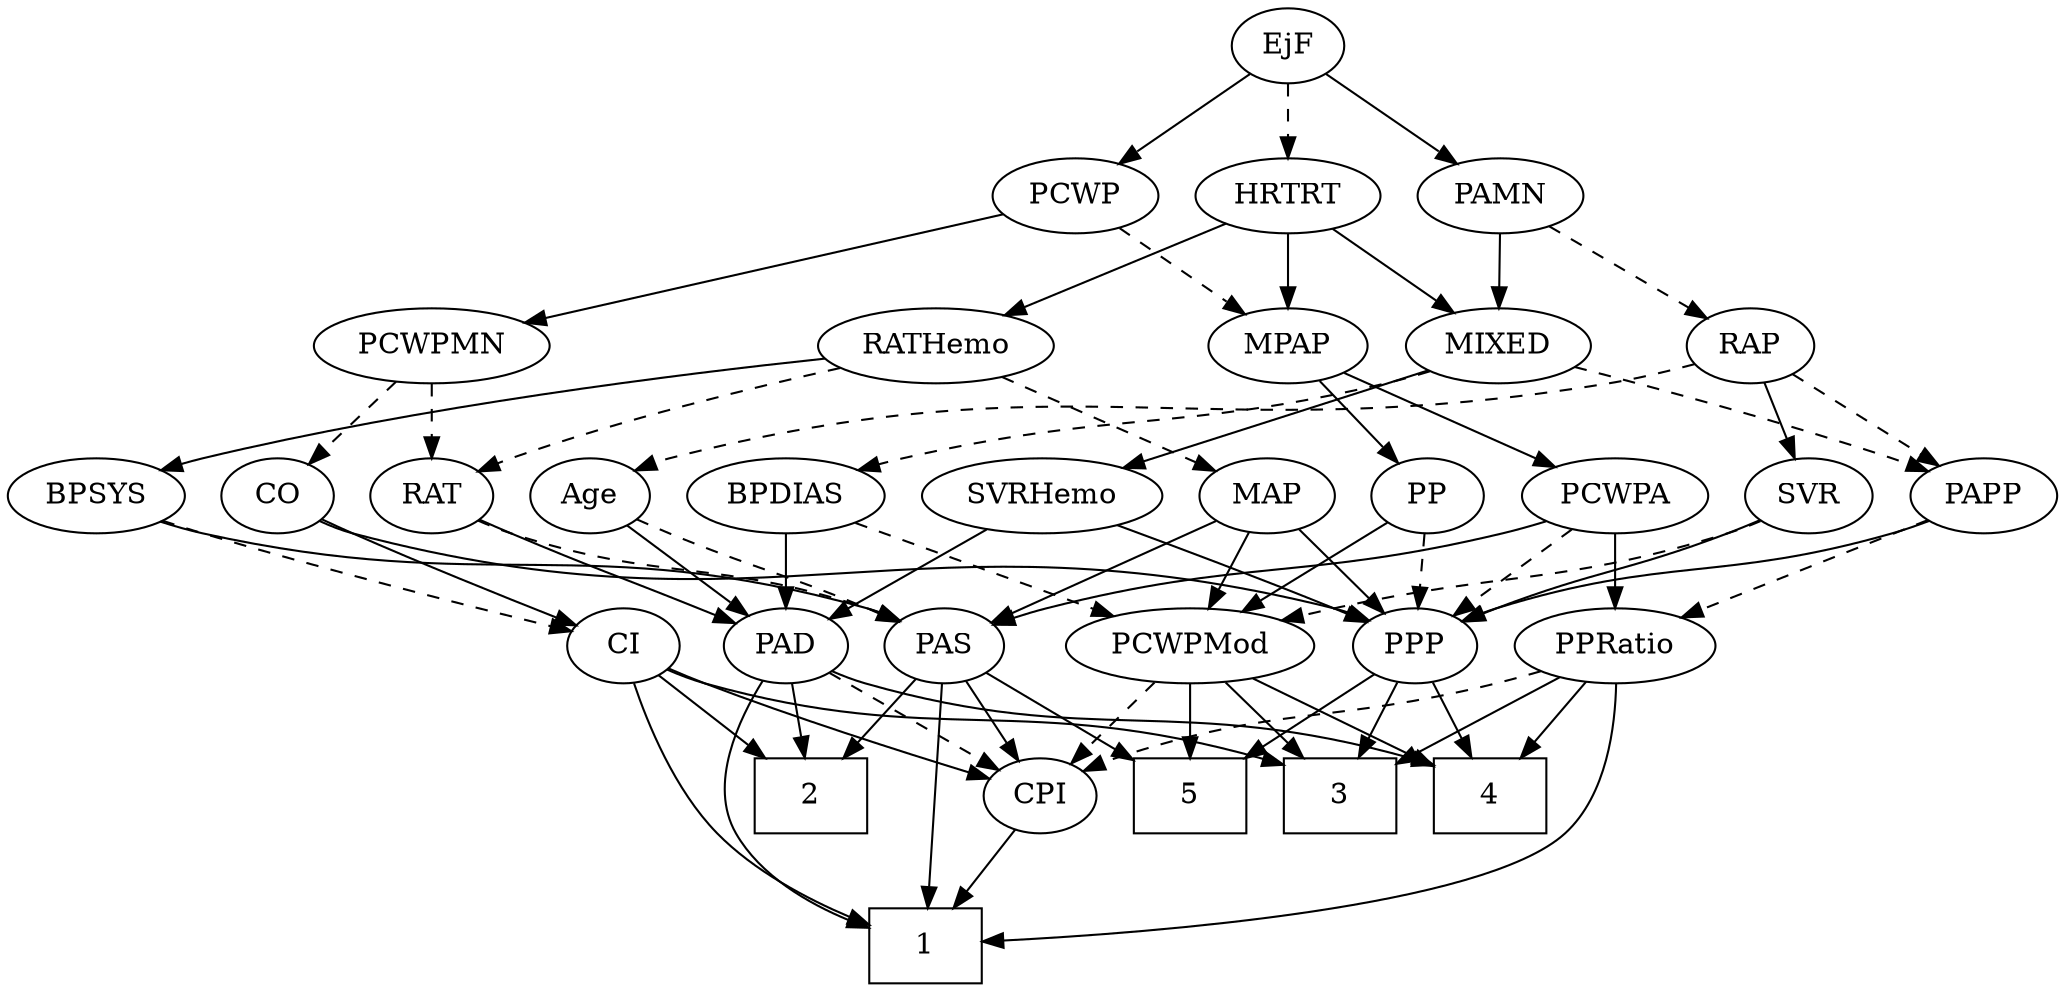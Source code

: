 strict digraph {
	graph [bb="0,0,920.54,468"];
	node [label="\N"];
	1	[height=0.5,
		pos="520.85,18",
		shape=box,
		width=0.75];
	2	[height=0.5,
		pos="630.85,90",
		shape=box,
		width=0.75];
	3	[height=0.5,
		pos="338.85,90",
		shape=box,
		width=0.75];
	4	[height=0.5,
		pos="266.85,90",
		shape=box,
		width=0.75];
	5	[height=0.5,
		pos="410.85,90",
		shape=box,
		width=0.75];
	Age	[height=0.5,
		pos="727.85,234",
		width=0.75];
	PAD	[height=0.5,
		pos="501.85,162",
		width=0.79437];
	Age -> PAD	[pos="e,524.07,173.78 707.22,222.36 702.26,220.06 696.94,217.78 691.85,216 626.32,193.05 605.6,202.27 539.85,180 537.73,179.28 535.58,\
178.49 533.42,177.66",
		style=solid];
	PAS	[height=0.5,
		pos="651.85,162",
		width=0.75];
	Age -> PAS	[pos="e,667.2,177.14 712.47,218.83 701.65,208.87 686.99,195.37 674.8,184.14",
		style=dashed];
	EjF	[height=0.5,
		pos="305.85,450",
		width=0.75];
	PAMN	[height=0.5,
		pos="399.85,378",
		width=1.011];
	EjF -> PAMN	[pos="e,380.63,393.31 323.53,435.83 337.26,425.61 356.55,411.24 372.3,399.51",
		style=solid];
	PCWP	[height=0.5,
		pos="212.85,378",
		width=0.97491];
	EjF -> PCWP	[pos="e,231.86,393.31 288.35,435.83 274.77,425.61 255.68,411.24 240.1,399.51",
		style=solid];
	HRTRT	[height=0.5,
		pos="305.85,378",
		width=1.1013];
	EjF -> HRTRT	[pos="e,305.85,396.1 305.85,431.7 305.85,423.98 305.85,414.71 305.85,406.11",
		style=dashed];
	RAP	[height=0.5,
		pos="399.85,306",
		width=0.77632];
	RAP -> Age	[pos="e,707.28,245.84 426.73,301.04 489.14,291.7 642.3,267.89 691.85,252 693.77,251.38 695.73,250.68 697.68,249.93",
		style=dashed];
	SVR	[height=0.5,
		pos="400.85,234",
		width=0.77632];
	RAP -> SVR	[pos="e,400.6,252.1 400.09,287.7 400.2,279.98 400.34,270.71 400.46,262.11",
		style=solid];
	PAPP	[height=0.5,
		pos="31.847,234",
		width=0.88464];
	RAP -> PAPP	[pos="e,55.58,246.35 377.29,295.29 370.21,292.57 362.3,289.86 354.85,288 231.81,257.39 194.24,285.11 71.847,252 69.573,251.38 67.259,250.67 \
64.948,249.88",
		style=dashed];
	MIXED	[height=0.5,
		pos="305.85,306",
		width=1.1193];
	SVRHemo	[height=0.5,
		pos="304.85,234",
		width=1.3902];
	MIXED -> SVRHemo	[pos="e,305.09,252.1 305.6,287.7 305.49,279.98 305.36,270.71 305.23,262.11",
		style=solid];
	BPDIAS	[height=0.5,
		pos="488.85,234",
		width=1.1735];
	MIXED -> BPDIAS	[pos="e,458.44,246.63 335.66,293.6 366.44,281.82 414.68,263.37 448.78,250.32",
		style=dashed];
	MIXED -> PAPP	[pos="e,55.659,246.07 275.29,294.11 268.6,291.93 261.53,289.76 254.85,288 174.7,266.85 151.08,276.34 71.847,252 69.595,251.31 67.298,250.53 \
64.999,249.7",
		style=dashed];
	MPAP	[height=0.5,
		pos="210.85,306",
		width=0.97491];
	PCWPA	[height=0.5,
		pos="122.85,234",
		width=1.1555];
	MPAP -> PCWPA	[pos="e,141.97,250.21 192.61,290.5 180.36,280.75 163.98,267.72 150.17,256.74",
		style=solid];
	PP	[height=0.5,
		pos="209.85,234",
		width=0.75];
	MPAP -> PP	[pos="e,210.09,252.1 210.6,287.7 210.49,279.98 210.36,270.71 210.23,262.11",
		style=solid];
	BPSYS	[height=0.5,
		pos="882.85,234",
		width=1.0471];
	BPSYS -> PAS	[pos="e,676.41,169.52 854.12,222.27 848.11,220.12 841.79,217.93 835.85,216 784.11,199.21 723.35,182.23 686.23,172.17",
		style=solid];
	CI	[height=0.5,
		pos="575.85,162",
		width=0.75];
	BPSYS -> CI	[pos="e,597.09,173.14 854.78,221.89 848.61,219.72 842.06,217.62 835.85,216 739.96,191.04 711.01,207.57 615.85,180 612.83,179.13 609.73,\
178.08 606.67,176.96",
		style=dashed];
	PAD -> 1	[pos="e,505.24,36.226 494.04,144.66 486.49,126.61 477.22,96.809 484.85,72 487.86,62.215 493.35,52.616 499.16,44.334",
		style=solid];
	PAD -> 2	[pos="e,603.55,105.81 522.86,149.6 542.27,139.06 571.52,123.19 594.69,110.62",
		style=solid];
	PAD -> 4	[pos="e,294.1,104.64 480.04,150.35 474.82,148.05 469.2,145.78 463.85,144 397.24,121.9 374.18,130.93 303.87,107.93",
		style=solid];
	CPI	[height=0.5,
		pos="520.85,90",
		width=0.75];
	PAD -> CPI	[pos="e,516.29,107.79 506.45,144.05 508.59,136.14 511.2,126.54 513.6,117.69",
		style=dashed];
	CO	[height=0.5,
		pos="575.85,234",
		width=0.75];
	PPP	[height=0.5,
		pos="304.85,162",
		width=0.75];
	CO -> PPP	[pos="e,325.62,173.65 555.28,222.16 550.33,219.87 544.98,217.65 539.85,216 454.68,188.67 427.15,206.88 341.85,180 339.57,179.28 337.25,\
178.46 334.94,177.57",
		style=solid];
	CO -> CI	[pos="e,575.85,180.1 575.85,215.7 575.85,207.98 575.85,198.71 575.85,190.11",
		style=solid];
	PAS -> 1	[pos="e,547.9,20.003 660.96,145 670.5,125.9 682.14,93.814 666.85,72 642.44,37.179 592.71,25.146 558.11,21.039",
		style=solid];
	PAS -> 2	[pos="e,636.03,108.28 646.76,144.05 644.43,136.26 641.59,126.82 638.97,118.08",
		style=solid];
	PAS -> 5	[pos="e,437.94,97.629 630.06,151.07 624.21,148.59 617.84,146.05 611.85,144 581.64,133.66 497.19,112.3 447.89,100.09",
		style=solid];
	PAS -> CPI	[pos="e,541.17,101.86 631.38,150.06 609.56,138.4 574.81,119.83 550.1,106.63",
		style=solid];
	PAMN -> RAP	[pos="e,399.85,324.1 399.85,359.7 399.85,351.98 399.85,342.71 399.85,334.11",
		style=dashed];
	PAMN -> MIXED	[pos="e,325.62,321.73 380.37,362.5 366.97,352.52 348.97,339.11 334.02,327.98",
		style=solid];
	RATHemo	[height=0.5,
		pos="745.85,306",
		width=1.3721];
	RATHemo -> BPSYS	[pos="e,857.81,247.79 773.24,291 794.93,279.92 825.34,264.38 848.63,252.48",
		style=solid];
	RAT	[height=0.5,
		pos="799.85,234",
		width=0.75827];
	RATHemo -> RAT	[pos="e,787.88,250.51 758.64,288.41 765.5,279.53 774.05,268.44 781.59,258.67",
		style=dashed];
	MAP	[height=0.5,
		pos="651.85,234",
		width=0.84854];
	RATHemo -> MAP	[pos="e,670.11,248.6 724.99,289.46 711.24,279.23 693.12,265.74 678.36,254.74",
		style=dashed];
	CPI -> 1	[pos="e,520.85,36.104 520.85,71.697 520.85,63.983 520.85,54.712 520.85,46.112",
		style=solid];
	RAT -> PAD	[pos="e,523.58,173.89 779.31,222.09 774.35,219.8 769,217.59 763.85,216 667.53,186.18 636.47,208.83 539.85,180 537.57,179.32 535.25,178.53 \
532.93,177.68",
		style=solid];
	RAT -> PAS	[pos="e,673.39,173.19 778.33,222.82 753.12,210.9 711.16,191.06 682.54,177.52",
		style=dashed];
	PCWPMod	[height=0.5,
		pos="402.85,162",
		width=1.4443];
	SVR -> PCWPMod	[pos="e,402.36,180.1 401.34,215.7 401.56,207.98 401.83,198.71 402.07,190.11",
		style=dashed];
	SVR -> PPP	[pos="e,322.5,175.87 382.79,219.83 368.08,209.11 347.13,193.83 330.65,181.82",
		style=solid];
	PCWPMod -> 3	[pos="e,354.8,108.45 387.68,144.41 379.94,135.95 370.36,125.47 361.75,116.05",
		style=solid];
	PCWPMod -> 4	[pos="e,294.19,105.08 375,146.67 354.23,135.98 325.69,121.29 303.14,109.68",
		style=solid];
	PCWPMod -> 5	[pos="e,408.89,108.1 404.82,143.7 405.71,135.98 406.77,126.71 407.75,118.11",
		style=solid];
	PCWPMod -> CPI	[pos="e,501.31,102.59 427.87,146.15 446.79,134.93 472.79,119.51 492.48,107.83",
		style=dashed];
	PCWPA -> PAS	[pos="e,630.69,173.48 153.27,221.54 159.97,219.39 167.08,217.38 173.85,216 365.2,176.84 422.21,226.8 611.85,180 614.9,179.25 618.02,178.29 \
621.1,177.21",
		style=solid];
	PCWPA -> PPP	[pos="e,282.91,172.53 153.75,221.92 182.61,211.46 226.84,195.16 264.85,180 267.7,178.86 270.65,177.66 273.61,176.43",
		style=dashed];
	PPRatio	[height=0.5,
		pos="215.85,162",
		width=1.1013];
	PCWPA -> PPRatio	[pos="e,196.34,177.68 143.03,217.81 156.25,207.86 173.7,194.73 188.2,183.81",
		style=solid];
	PCWPMN	[height=0.5,
		pos="575.85,306",
		width=1.3902];
	PCWPMN -> CO	[pos="e,575.85,252.1 575.85,287.7 575.85,279.98 575.85,270.71 575.85,262.11",
		style=dashed];
	PCWPMN -> RAT	[pos="e,778.78,245.66 616.81,295.54 655.33,286.16 714.3,270.54 763.85,252 765.69,251.31 767.57,250.56 769.46,249.78",
		style=dashed];
	SVRHemo -> PAD	[pos="e,479.5,173.44 341.84,221.81 374.31,211.72 422.63,196.04 463.85,180 465.93,179.19 468.06,178.33 470.2,177.44",
		style=solid];
	SVRHemo -> PPP	[pos="e,304.85,180.1 304.85,215.7 304.85,207.98 304.85,198.71 304.85,190.11",
		style=solid];
	BPDIAS -> PAD	[pos="e,498.67,180.1 492.06,215.7 493.49,207.98 495.21,198.71 496.81,190.11",
		style=solid];
	BPDIAS -> PCWPMod	[pos="e,422.37,178.89 470.19,217.81 458.49,208.29 443.2,195.85 430.15,185.22",
		style=dashed];
	MAP -> PAS	[pos="e,651.85,180.1 651.85,215.7 651.85,207.98 651.85,198.71 651.85,190.11",
		style=solid];
	MAP -> PCWPMod	[pos="e,441.84,174.08 628.4,222.28 623.03,220.04 617.29,217.81 611.85,216 547.59,194.69 529.35,197.09 463.85,180 459.84,178.95 455.69,\
177.85 451.52,176.72",
		style=solid];
	MAP -> PPP	[pos="e,325.56,173.83 628.96,222.03 623.45,219.74 617.52,217.55 611.85,216 495.08,184.03 458.14,213.64 341.85,180 339.56,179.34 337.22,\
178.55 334.91,177.69",
		style=solid];
	PP -> PCWPMod	[pos="e,364.97,174.43 230.99,222.52 235.82,220.26 240.98,217.96 245.85,216 281.96,201.44 323.77,187.46 355.16,177.51",
		style=solid];
	PP -> PPP	[pos="e,287.21,175.99 227.27,220.16 241.78,209.47 262.64,194.1 279.08,181.99",
		style=dashed];
	PPP -> 3	[pos="e,330.53,108.12 312.73,144.76 316.69,136.61 321.59,126.53 326.07,117.31",
		style=solid];
	PPP -> 4	[pos="e,276.14,108.12 296.03,144.76 291.56,136.53 286.02,126.32 280.97,117.02",
		style=solid];
	PPP -> 5	[pos="e,385.05,108.03 323.31,148.81 337.99,139.11 358.93,125.28 376.65,113.58",
		style=solid];
	PPRatio -> 1	[pos="e,493.39,20.119 213.42,143.68 211.67,123.6 212.25,90.854 230.85,72 265.55,36.82 412.88,24.558 483.2,20.655",
		style=solid];
	PPRatio -> 3	[pos="e,311.78,106.41 239.56,147.5 257.56,137.26 282.61,123 303.05,111.37",
		style=solid];
	PPRatio -> 4	[pos="e,254.37,108.12 227.68,144.76 233.8,136.35 241.43,125.89 248.32,116.44",
		style=solid];
	PPRatio -> CPI	[pos="e,495.88,96.908 246.51,150.53 253.78,148.22 261.55,145.9 268.85,144 346.95,123.64 367.95,125.04 446.85,108 459.63,105.24 473.62,\
102.06 485.96,99.212",
		style=dashed];
	PCWP -> MPAP	[pos="e,211.34,324.1 212.35,359.7 212.13,351.98 211.87,342.71 211.62,334.11",
		style=dashed];
	PCWP -> PCWPMN	[pos="e,530.15,313.42 239.08,365.86 244.86,363.69 251,361.6 256.85,360 305.37,346.74 442.28,326.08 520.05,314.87",
		style=solid];
	CI -> 1	[pos="e,535.01,36.149 574.19,144.01 571.96,125.65 567.02,95.83 556.85,72 552.76,62.433 546.86,52.784 541.01,44.388",
		style=solid];
	CI -> 2	[pos="e,617.39,108.13 587.78,145.81 594.59,137.14 603.31,126.05 611.11,116.12",
		style=solid];
	CI -> 3	[pos="e,366.1,104.65 555.24,150.29 550.29,147.99 544.95,145.74 539.85,144 471.7,120.81 447.86,131.23 375.64,107.84",
		style=solid];
	CI -> CPI	[pos="e,532.76,106.16 563.91,145.81 556.63,136.55 547.18,124.52 538.99,114.09",
		style=solid];
	PAPP -> PPP	[pos="e,283.16,173.23 55.647,221.89 60.904,219.71 66.502,217.61 71.847,216 155.38,190.79 181.31,205.21 264.85,180 267.79,179.11 270.8,\
178.08 273.79,176.97",
		style=solid];
	PAPP -> PPRatio	[pos="e,185.34,173.74 56.307,222.38 61.423,220.22 66.796,218 71.847,216 106.63,202.22 146.59,187.61 175.57,177.22",
		style=dashed];
	HRTRT -> MIXED	[pos="e,305.85,324.1 305.85,359.7 305.85,351.98 305.85,342.71 305.85,334.11",
		style=solid];
	HRTRT -> MPAP	[pos="e,229.99,321.11 285.7,362.15 271.95,352.02 253.56,338.47 238.45,327.34",
		style=solid];
	HRTRT -> RATHemo	[pos="e,701.59,314.03 335.1,365.75 341.53,363.59 348.36,361.52 354.85,360 476.99,331.29 510.6,341.5 634.85,324 653.33,321.4 673.51,318.36 \
691.54,315.58",
		style=solid];
}
